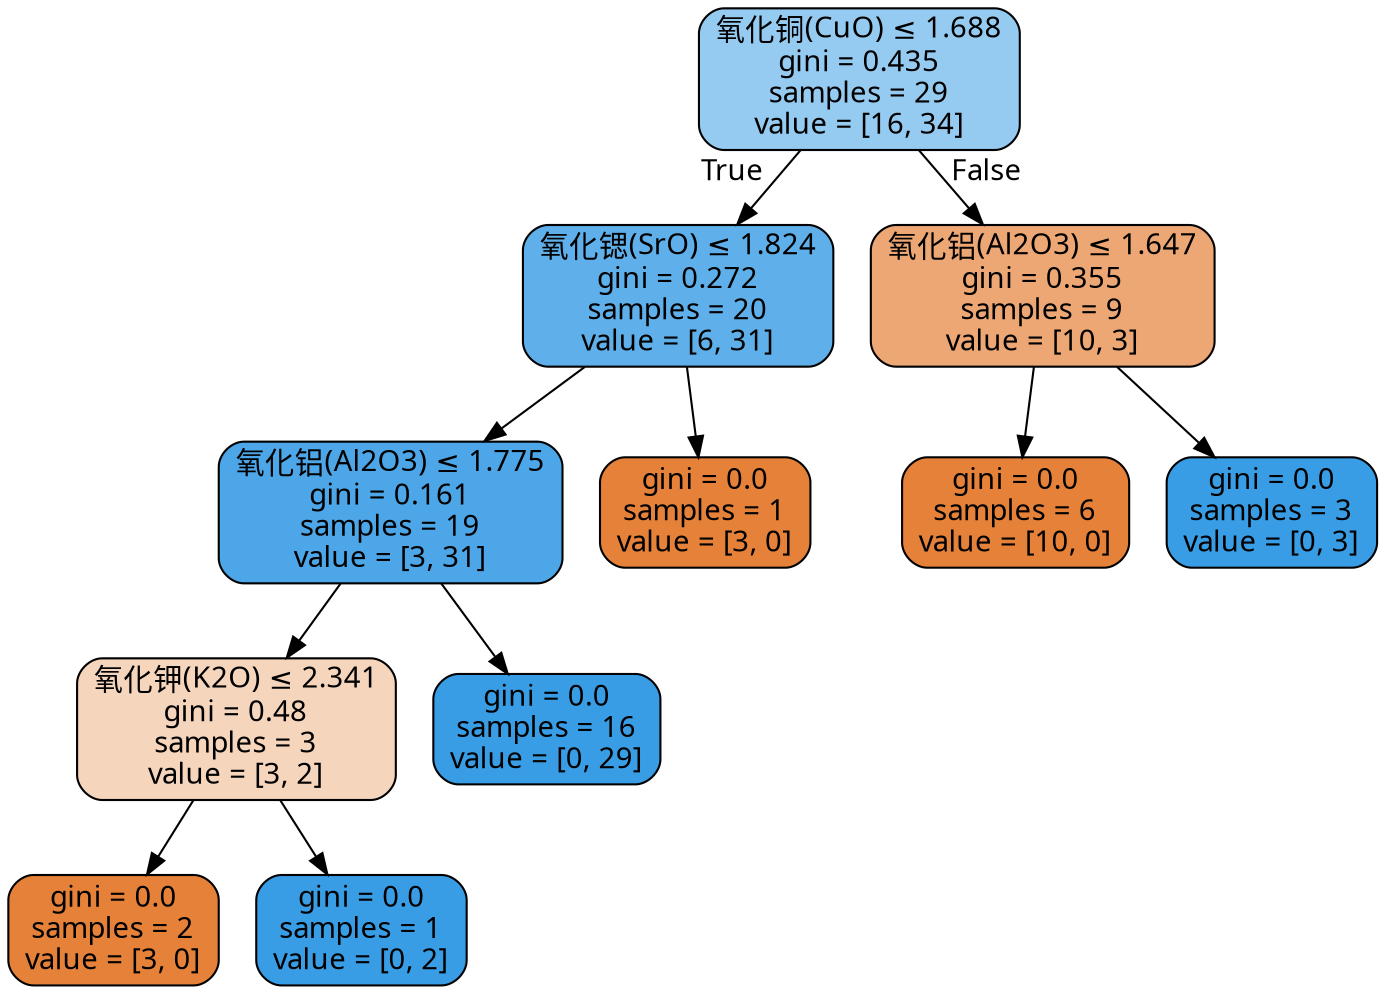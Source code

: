 digraph Tree {
node [shape=box, style="filled, rounded", color="black", fontname="DengXian"] ;
edge [fontname="DengXian"] ;
0 [label=<氧化铜(CuO) &le; 1.688<br/>gini = 0.435<br/>samples = 29<br/>value = [16, 34]>, fillcolor="#96cbf1"] ;
1 [label=<氧化锶(SrO) &le; 1.824<br/>gini = 0.272<br/>samples = 20<br/>value = [6, 31]>, fillcolor="#5fb0ea"] ;
0 -> 1 [labeldistance=2.5, labelangle=45, headlabel="True"] ;
2 [label=<氧化铝(Al2O3) &le; 1.775<br/>gini = 0.161<br/>samples = 19<br/>value = [3, 31]>, fillcolor="#4ca6e8"] ;
1 -> 2 ;
3 [label=<氧化钾(K2O) &le; 2.341<br/>gini = 0.48<br/>samples = 3<br/>value = [3, 2]>, fillcolor="#f6d5bd"] ;
2 -> 3 ;
4 [label=<gini = 0.0<br/>samples = 2<br/>value = [3, 0]>, fillcolor="#e58139"] ;
3 -> 4 ;
5 [label=<gini = 0.0<br/>samples = 1<br/>value = [0, 2]>, fillcolor="#399de5"] ;
3 -> 5 ;
6 [label=<gini = 0.0<br/>samples = 16<br/>value = [0, 29]>, fillcolor="#399de5"] ;
2 -> 6 ;
7 [label=<gini = 0.0<br/>samples = 1<br/>value = [3, 0]>, fillcolor="#e58139"] ;
1 -> 7 ;
8 [label=<氧化铝(Al2O3) &le; 1.647<br/>gini = 0.355<br/>samples = 9<br/>value = [10, 3]>, fillcolor="#eda774"] ;
0 -> 8 [labeldistance=2.5, labelangle=-45, headlabel="False"] ;
9 [label=<gini = 0.0<br/>samples = 6<br/>value = [10, 0]>, fillcolor="#e58139"] ;
8 -> 9 ;
10 [label=<gini = 0.0<br/>samples = 3<br/>value = [0, 3]>, fillcolor="#399de5"] ;
8 -> 10 ;
}